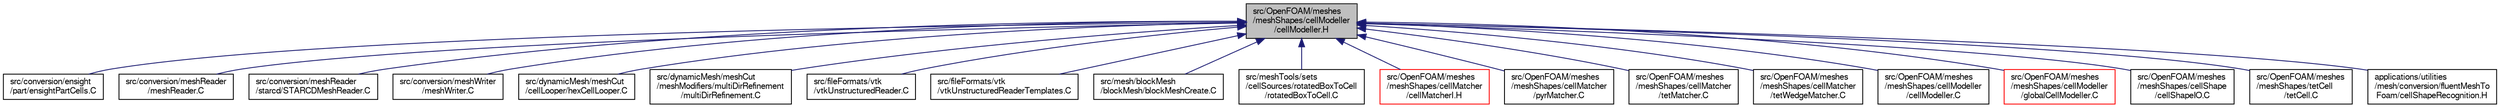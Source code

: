 digraph "src/OpenFOAM/meshes/meshShapes/cellModeller/cellModeller.H"
{
  bgcolor="transparent";
  edge [fontname="FreeSans",fontsize="10",labelfontname="FreeSans",labelfontsize="10"];
  node [fontname="FreeSans",fontsize="10",shape=record];
  Node149 [label="src/OpenFOAM/meshes\l/meshShapes/cellModeller\l/cellModeller.H",height=0.2,width=0.4,color="black", fillcolor="grey75", style="filled", fontcolor="black"];
  Node149 -> Node150 [dir="back",color="midnightblue",fontsize="10",style="solid",fontname="FreeSans"];
  Node150 [label="src/conversion/ensight\l/part/ensightPartCells.C",height=0.2,width=0.4,color="black",URL="$a00155.html"];
  Node149 -> Node151 [dir="back",color="midnightblue",fontsize="10",style="solid",fontname="FreeSans"];
  Node151 [label="src/conversion/meshReader\l/meshReader.C",height=0.2,width=0.4,color="black",URL="$a00191.html"];
  Node149 -> Node152 [dir="back",color="midnightblue",fontsize="10",style="solid",fontname="FreeSans"];
  Node152 [label="src/conversion/meshReader\l/starcd/STARCDMeshReader.C",height=0.2,width=0.4,color="black",URL="$a00200.html"];
  Node149 -> Node153 [dir="back",color="midnightblue",fontsize="10",style="solid",fontname="FreeSans"];
  Node153 [label="src/conversion/meshWriter\l/meshWriter.C",height=0.2,width=0.4,color="black",URL="$a00218.html"];
  Node149 -> Node154 [dir="back",color="midnightblue",fontsize="10",style="solid",fontname="FreeSans"];
  Node154 [label="src/dynamicMesh/meshCut\l/cellLooper/hexCellLooper.C",height=0.2,width=0.4,color="black",URL="$a00467.html"];
  Node149 -> Node155 [dir="back",color="midnightblue",fontsize="10",style="solid",fontname="FreeSans"];
  Node155 [label="src/dynamicMesh/meshCut\l/meshModifiers/multiDirRefinement\l/multiDirRefinement.C",height=0.2,width=0.4,color="black",URL="$a00518.html"];
  Node149 -> Node156 [dir="back",color="midnightblue",fontsize="10",style="solid",fontname="FreeSans"];
  Node156 [label="src/fileFormats/vtk\l/vtkUnstructuredReader.C",height=0.2,width=0.4,color="black",URL="$a01178.html"];
  Node149 -> Node157 [dir="back",color="midnightblue",fontsize="10",style="solid",fontname="FreeSans"];
  Node157 [label="src/fileFormats/vtk\l/vtkUnstructuredReaderTemplates.C",height=0.2,width=0.4,color="black",URL="$a01184.html"];
  Node149 -> Node158 [dir="back",color="midnightblue",fontsize="10",style="solid",fontname="FreeSans"];
  Node158 [label="src/mesh/blockMesh\l/blockMesh/blockMeshCreate.C",height=0.2,width=0.4,color="black",URL="$a07010.html"];
  Node149 -> Node159 [dir="back",color="midnightblue",fontsize="10",style="solid",fontname="FreeSans"];
  Node159 [label="src/meshTools/sets\l/cellSources/rotatedBoxToCell\l/rotatedBoxToCell.C",height=0.2,width=0.4,color="black",URL="$a07928.html"];
  Node149 -> Node160 [dir="back",color="midnightblue",fontsize="10",style="solid",fontname="FreeSans"];
  Node160 [label="src/OpenFOAM/meshes\l/meshShapes/cellMatcher\l/cellMatcherI.H",height=0.2,width=0.4,color="red",URL="$a11207.html"];
  Node149 -> Node184 [dir="back",color="midnightblue",fontsize="10",style="solid",fontname="FreeSans"];
  Node184 [label="src/OpenFOAM/meshes\l/meshShapes/cellMatcher\l/pyrMatcher.C",height=0.2,width=0.4,color="black",URL="$a11228.html"];
  Node149 -> Node186 [dir="back",color="midnightblue",fontsize="10",style="solid",fontname="FreeSans"];
  Node186 [label="src/OpenFOAM/meshes\l/meshShapes/cellMatcher\l/tetMatcher.C",height=0.2,width=0.4,color="black",URL="$a11234.html"];
  Node149 -> Node182 [dir="back",color="midnightblue",fontsize="10",style="solid",fontname="FreeSans"];
  Node182 [label="src/OpenFOAM/meshes\l/meshShapes/cellMatcher\l/tetWedgeMatcher.C",height=0.2,width=0.4,color="black",URL="$a11240.html"];
  Node149 -> Node189 [dir="back",color="midnightblue",fontsize="10",style="solid",fontname="FreeSans"];
  Node189 [label="src/OpenFOAM/meshes\l/meshShapes/cellModeller\l/cellModeller.C",height=0.2,width=0.4,color="black",URL="$a11264.html",tooltip="Constructor of cellModeller: just sets the cellModeller&#39;s params. "];
  Node149 -> Node190 [dir="back",color="midnightblue",fontsize="10",style="solid",fontname="FreeSans"];
  Node190 [label="src/OpenFOAM/meshes\l/meshShapes/cellModeller\l/globalCellModeller.C",height=0.2,width=0.4,color="red",URL="$a11270.html",tooltip="cellModeller global initializations "];
  Node149 -> Node192 [dir="back",color="midnightblue",fontsize="10",style="solid",fontname="FreeSans"];
  Node192 [label="src/OpenFOAM/meshes\l/meshShapes/cellShape\l/cellShapeIO.C",height=0.2,width=0.4,color="black",URL="$a11285.html",tooltip="Reads a cellShape. "];
  Node149 -> Node193 [dir="back",color="midnightblue",fontsize="10",style="solid",fontname="FreeSans"];
  Node193 [label="src/OpenFOAM/meshes\l/meshShapes/tetCell\l/tetCell.C",height=0.2,width=0.4,color="black",URL="$a11354.html"];
  Node149 -> Node194 [dir="back",color="midnightblue",fontsize="10",style="solid",fontname="FreeSans"];
  Node194 [label="applications/utilities\l/mesh/conversion/fluentMeshTo\lFoam/cellShapeRecognition.H",height=0.2,width=0.4,color="black",URL="$a17852.html"];
}
